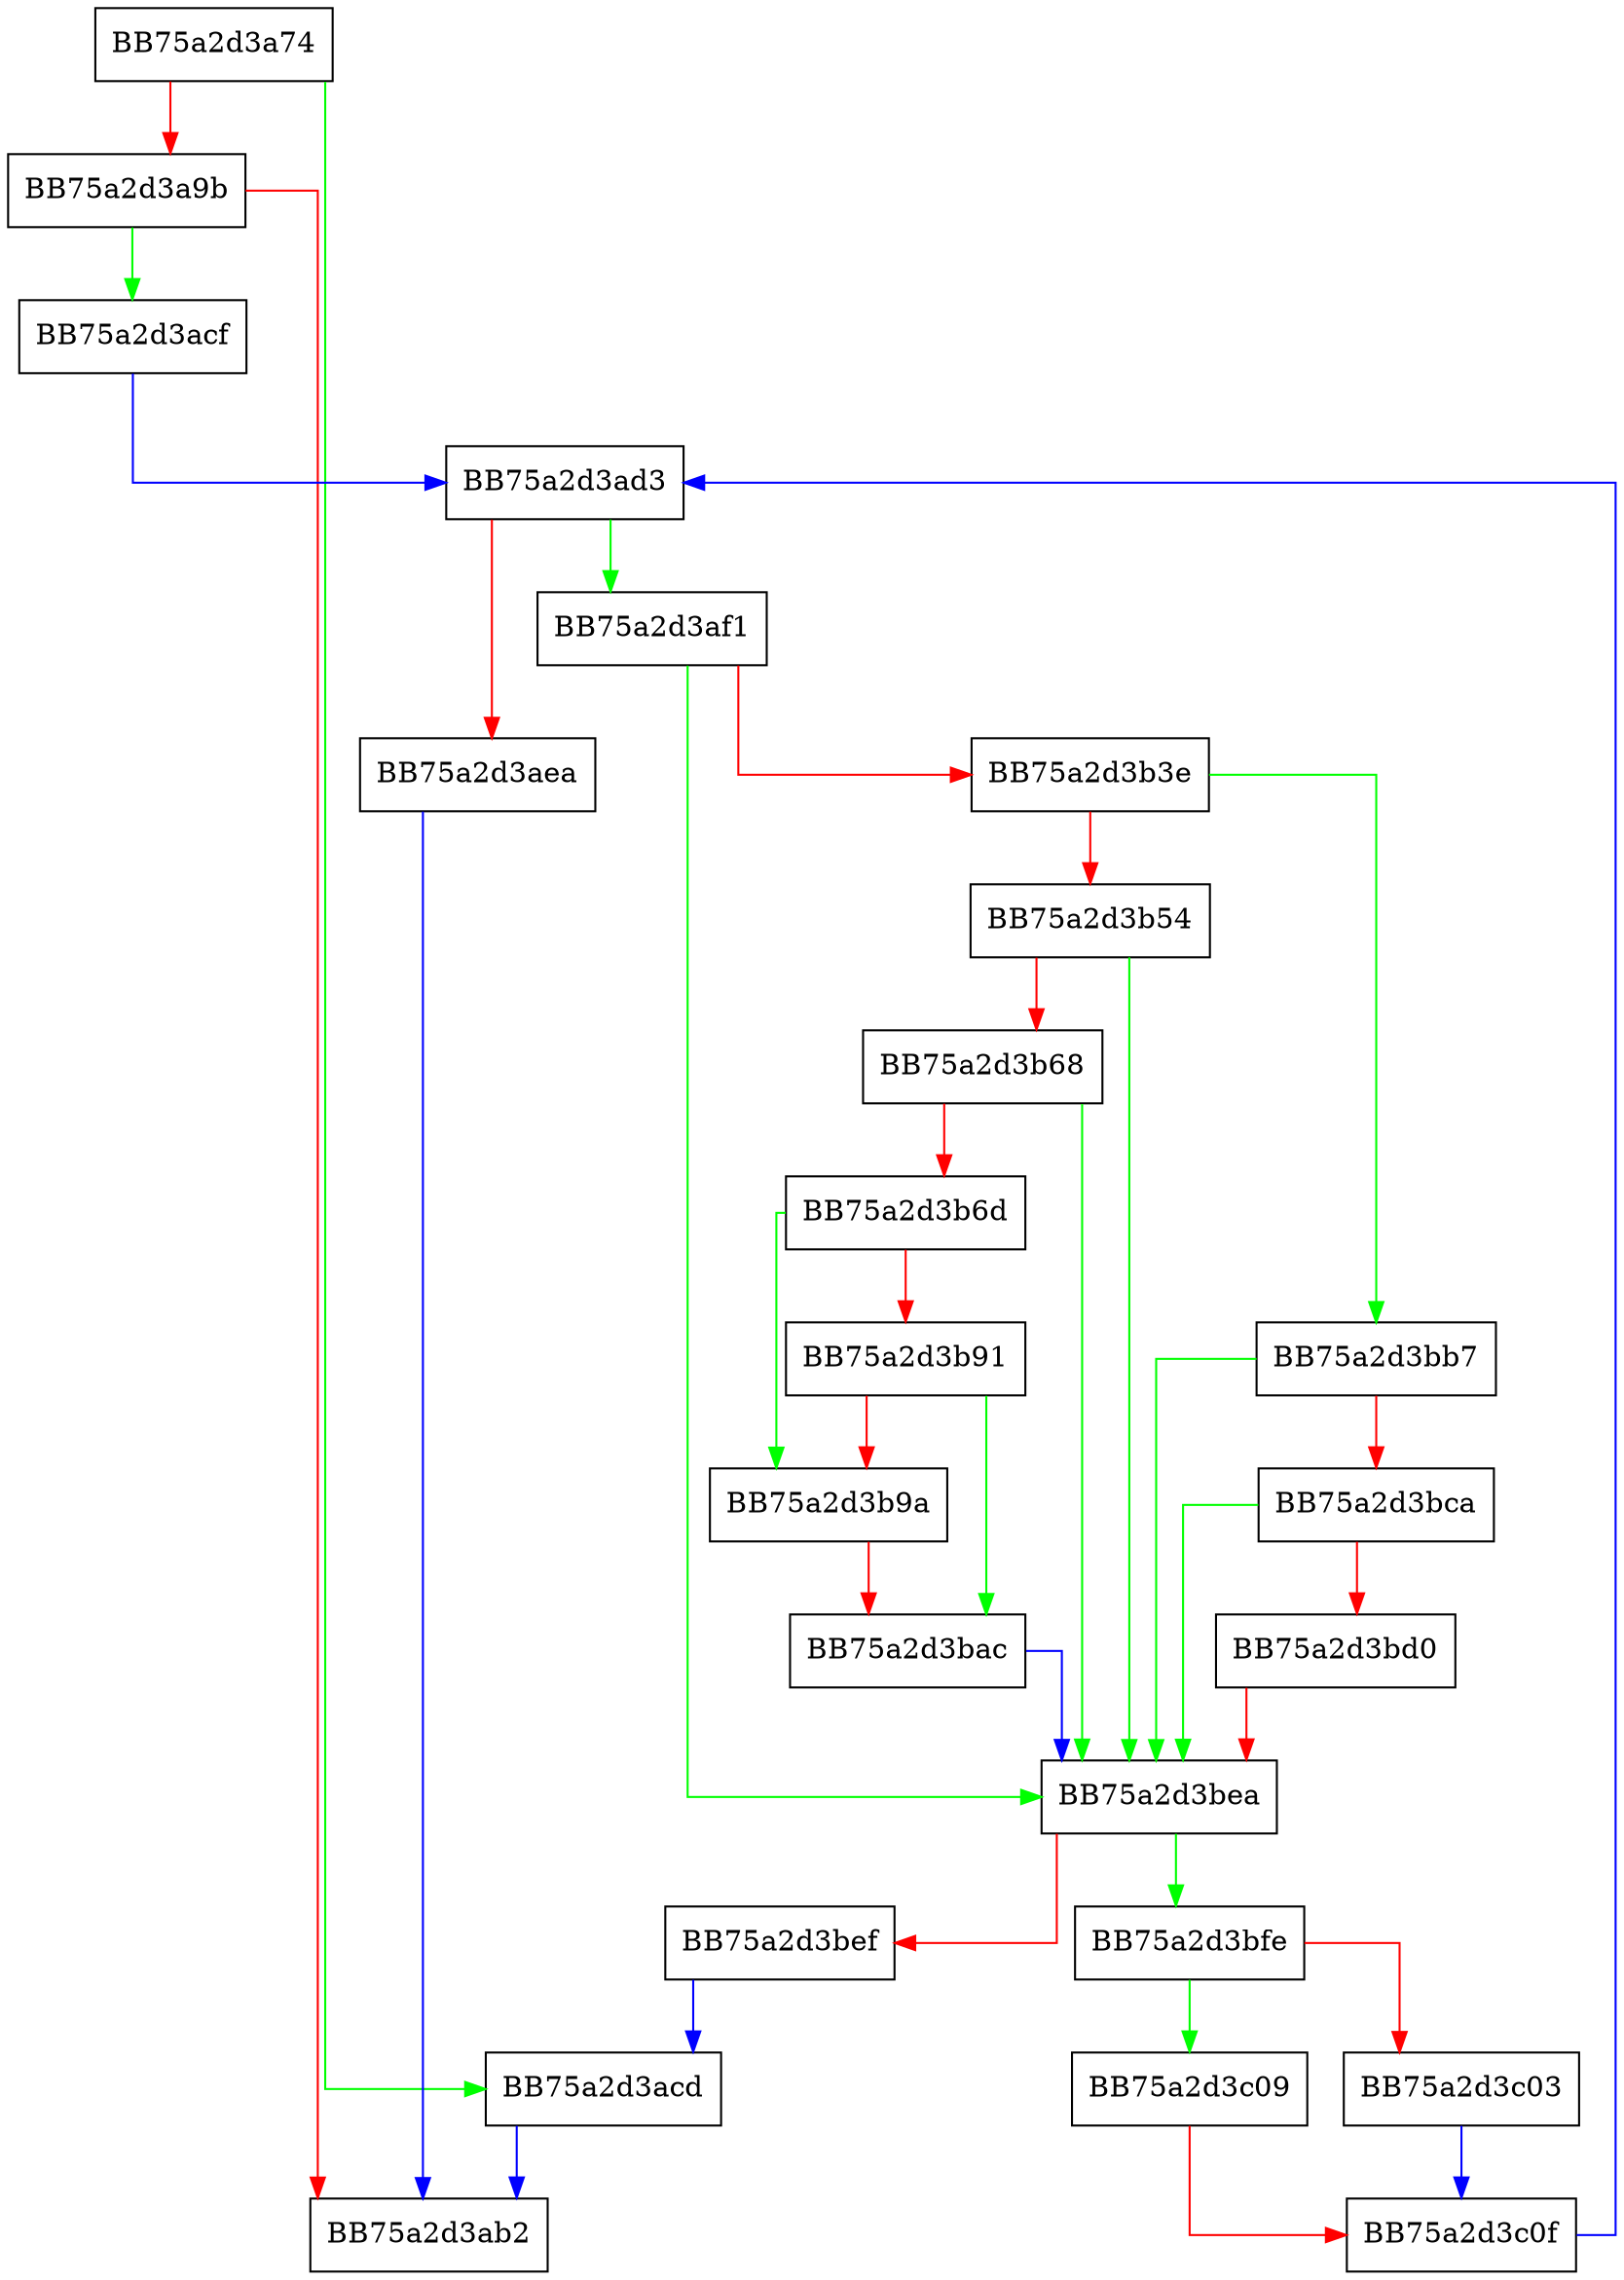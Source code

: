 digraph MpInitializePeAttributes {
  node [shape="box"];
  graph [splines=ortho];
  BB75a2d3a74 -> BB75a2d3acd [color="green"];
  BB75a2d3a74 -> BB75a2d3a9b [color="red"];
  BB75a2d3a9b -> BB75a2d3acf [color="green"];
  BB75a2d3a9b -> BB75a2d3ab2 [color="red"];
  BB75a2d3acd -> BB75a2d3ab2 [color="blue"];
  BB75a2d3acf -> BB75a2d3ad3 [color="blue"];
  BB75a2d3ad3 -> BB75a2d3af1 [color="green"];
  BB75a2d3ad3 -> BB75a2d3aea [color="red"];
  BB75a2d3aea -> BB75a2d3ab2 [color="blue"];
  BB75a2d3af1 -> BB75a2d3bea [color="green"];
  BB75a2d3af1 -> BB75a2d3b3e [color="red"];
  BB75a2d3b3e -> BB75a2d3bb7 [color="green"];
  BB75a2d3b3e -> BB75a2d3b54 [color="red"];
  BB75a2d3b54 -> BB75a2d3bea [color="green"];
  BB75a2d3b54 -> BB75a2d3b68 [color="red"];
  BB75a2d3b68 -> BB75a2d3bea [color="green"];
  BB75a2d3b68 -> BB75a2d3b6d [color="red"];
  BB75a2d3b6d -> BB75a2d3b9a [color="green"];
  BB75a2d3b6d -> BB75a2d3b91 [color="red"];
  BB75a2d3b91 -> BB75a2d3bac [color="green"];
  BB75a2d3b91 -> BB75a2d3b9a [color="red"];
  BB75a2d3b9a -> BB75a2d3bac [color="red"];
  BB75a2d3bac -> BB75a2d3bea [color="blue"];
  BB75a2d3bb7 -> BB75a2d3bea [color="green"];
  BB75a2d3bb7 -> BB75a2d3bca [color="red"];
  BB75a2d3bca -> BB75a2d3bea [color="green"];
  BB75a2d3bca -> BB75a2d3bd0 [color="red"];
  BB75a2d3bd0 -> BB75a2d3bea [color="red"];
  BB75a2d3bea -> BB75a2d3bfe [color="green"];
  BB75a2d3bea -> BB75a2d3bef [color="red"];
  BB75a2d3bef -> BB75a2d3acd [color="blue"];
  BB75a2d3bfe -> BB75a2d3c09 [color="green"];
  BB75a2d3bfe -> BB75a2d3c03 [color="red"];
  BB75a2d3c03 -> BB75a2d3c0f [color="blue"];
  BB75a2d3c09 -> BB75a2d3c0f [color="red"];
  BB75a2d3c0f -> BB75a2d3ad3 [color="blue"];
}